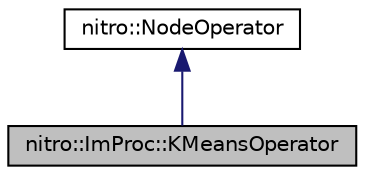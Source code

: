 digraph "nitro::ImProc::KMeansOperator"
{
 // LATEX_PDF_SIZE
  edge [fontname="Helvetica",fontsize="10",labelfontname="Helvetica",labelfontsize="10"];
  node [fontname="Helvetica",fontsize="10",shape=record];
  Node1 [label="nitro::ImProc::KMeansOperator",height=0.2,width=0.4,color="black", fillcolor="grey75", style="filled", fontcolor="black",tooltip=" "];
  Node2 -> Node1 [dir="back",color="midnightblue",fontsize="10",style="solid",fontname="Helvetica"];
  Node2 [label="nitro::NodeOperator",height=0.2,width=0.4,color="black", fillcolor="white", style="filled",URL="$d0/d72/classnitro_1_1NodeOperator.html",tooltip="A class that encapsulates the action executed when the node is evaluated. This is the primary compone..."];
}
